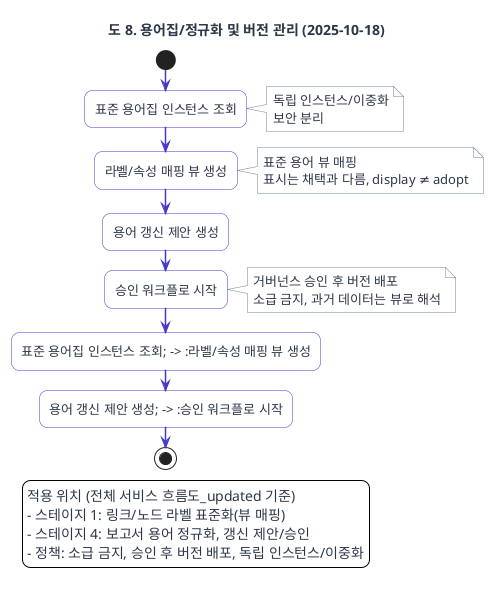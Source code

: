@startuml

title 도 8. 용어집/정규화 및 버전 관리 (2025-10-18)

'================================================================
' Worflogy.com Website Theme for PlantUML
'================================================================

'// 1. 전역 스타일 (Global Style & Fonts) //
skinparam backgroundColor #ffffff
skinparam defaultFontName "Pretendard"
skinparam defaultFontSize 13
skinparam defaultFontColor #2D3748
skinparam shadowing false
skinparam roundCorner 16

'// 2. 화살표 및 연결선 스타일 (Arrow & Connector Style) //
skinparam ArrowColor #718096
skinparam ArrowThickness 1.5
skinparam ArrowFontColor #718096
skinparam ArrowFontSize 12
skinparam linetype ortho

'// 3. 기본 요소 스타일 (Standard Elements Style) //
skinparam card {
  BackgroundColor #ffffff
  BorderColor #718096
}
skinparam note {
  BackgroundColor #ffffff
  BorderColor #718096
  FontColor #2D3748
}
skinparam component {
  BackgroundColor #ffffff
  BorderColor #718096
}
skinparam package {
  BackgroundColor #ffffff
  BorderColor #718096
}
skinparam database {
  BackgroundColor #ffffff
  BorderColor #718096
}
' [추가] 파티션(Partition) 스타일 정의
skinparam partition {
  BackgroundColor #F4F6F8 ' 웹사이트의 연한 배경색으로 구분감 부여
  BorderColor #718096
  FontColor #2D3748
}

'// 4. 강조 요소 스타일 (Accent Elements Style) //
skinparam actor {
  BackgroundColor #4338CA
  BorderColor #4338CA
  FontColor #ffffff
}
skinparam participant {
  BackgroundColor #4338CA
  BorderColor #4338CA
  FontColor #ffffff
}
skinparam usecase {
  BackgroundColor #ffffff
  BorderColor #4338CA
  ArrowColor #4338CA
}
skinparam activity {
  BackgroundColor #ffffff
  BorderColor #4338CA
  FontColor #2D3748
}

'// 5. 클래스 다이어그램 스타일 (Class Diagram Style) //
skinparam class {
  BackgroundColor #ffffff
  BorderColor #718096 ' [수정] 테두리 색상 변경
  HeaderBackgroundColor #4338CA
  FontColor #ffffff
  AttributeFontColor #2D3748
  AttributeFontSize 12
}

'================================================================

start

:표준 용어집 인스턴스 조회;
note right
독립 인스턴스/이중화
보안 분리
end note

:라벨/속성 매핑 뷰 생성;
note right
표준 용어 뷰 매핑
표시는 채택과 다름, display ≠ adopt
end note

:용어 갱신 제안 생성;
:승인 워크플로 시작;
note right
거버넌스 승인 후 버전 배포
소급 금지, 과거 데이터는 뷰로 해석
end note

:표준 용어집 인스턴스 조회; -> :라벨/속성 매핑 뷰 생성;
:용어 갱신 제안 생성; -> :승인 워크플로 시작;

stop

legend left
적용 위치 (전체 서비스 흐름도_updated 기준)
- 스테이지 1: 링크/노드 라벨 표준화(뷰 매핑)
- 스테이지 4: 보고서 용어 정규화, 갱신 제안/승인
- 정책: 소급 금지, 승인 후 버전 배포, 독립 인스턴스/이중화
end legend

@enduml

